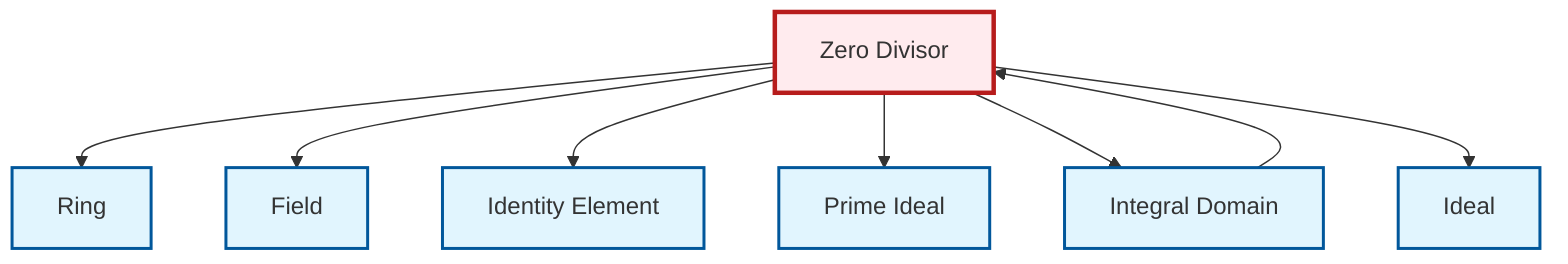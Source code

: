 graph TD
    classDef definition fill:#e1f5fe,stroke:#01579b,stroke-width:2px
    classDef theorem fill:#f3e5f5,stroke:#4a148c,stroke-width:2px
    classDef axiom fill:#fff3e0,stroke:#e65100,stroke-width:2px
    classDef example fill:#e8f5e9,stroke:#1b5e20,stroke-width:2px
    classDef current fill:#ffebee,stroke:#b71c1c,stroke-width:3px
    def-field["Field"]:::definition
    def-ring["Ring"]:::definition
    def-identity-element["Identity Element"]:::definition
    def-zero-divisor["Zero Divisor"]:::definition
    def-ideal["Ideal"]:::definition
    def-prime-ideal["Prime Ideal"]:::definition
    def-integral-domain["Integral Domain"]:::definition
    def-zero-divisor --> def-ring
    def-integral-domain --> def-zero-divisor
    def-zero-divisor --> def-field
    def-zero-divisor --> def-identity-element
    def-zero-divisor --> def-prime-ideal
    def-zero-divisor --> def-integral-domain
    def-zero-divisor --> def-ideal
    class def-zero-divisor current